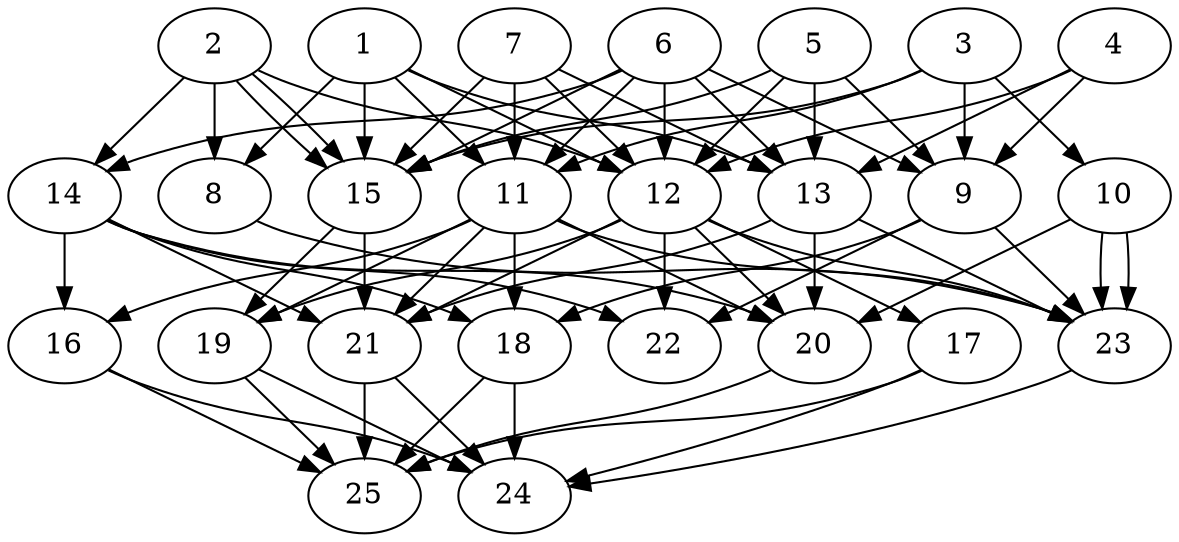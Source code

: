 // DAG automatically generated by daggen at Thu Oct  3 14:00:40 2019
// ./daggen --dot -n 25 --ccr 0.3 --fat 0.7 --regular 0.7 --density 0.9 --mindata 5242880 --maxdata 52428800 
digraph G {
  1 [size="34013867", alpha="0.17", expect_size="10204160"] 
  1 -> 8 [size ="10204160"]
  1 -> 11 [size ="10204160"]
  1 -> 12 [size ="10204160"]
  1 -> 13 [size ="10204160"]
  1 -> 15 [size ="10204160"]
  2 [size="35563520", alpha="0.16", expect_size="10669056"] 
  2 -> 8 [size ="10669056"]
  2 -> 12 [size ="10669056"]
  2 -> 14 [size ="10669056"]
  2 -> 15 [size ="10669056"]
  2 -> 15 [size ="10669056"]
  3 [size="143011840", alpha="0.06", expect_size="42903552"] 
  3 -> 9 [size ="42903552"]
  3 -> 10 [size ="42903552"]
  3 -> 11 [size ="42903552"]
  3 -> 15 [size ="42903552"]
  4 [size="40837120", alpha="0.14", expect_size="12251136"] 
  4 -> 9 [size ="12251136"]
  4 -> 12 [size ="12251136"]
  4 -> 13 [size ="12251136"]
  5 [size="80397653", alpha="0.15", expect_size="24119296"] 
  5 -> 9 [size ="24119296"]
  5 -> 12 [size ="24119296"]
  5 -> 13 [size ="24119296"]
  5 -> 15 [size ="24119296"]
  6 [size="130426880", alpha="0.02", expect_size="39128064"] 
  6 -> 9 [size ="39128064"]
  6 -> 11 [size ="39128064"]
  6 -> 12 [size ="39128064"]
  6 -> 13 [size ="39128064"]
  6 -> 14 [size ="39128064"]
  6 -> 15 [size ="39128064"]
  7 [size="132362240", alpha="0.09", expect_size="39708672"] 
  7 -> 11 [size ="39708672"]
  7 -> 12 [size ="39708672"]
  7 -> 13 [size ="39708672"]
  7 -> 15 [size ="39708672"]
  8 [size="169861120", alpha="0.17", expect_size="50958336"] 
  8 -> 23 [size ="50958336"]
  9 [size="117415253", alpha="0.10", expect_size="35224576"] 
  9 -> 18 [size ="35224576"]
  9 -> 22 [size ="35224576"]
  9 -> 23 [size ="35224576"]
  10 [size="141431467", alpha="0.19", expect_size="42429440"] 
  10 -> 20 [size ="42429440"]
  10 -> 23 [size ="42429440"]
  10 -> 23 [size ="42429440"]
  11 [size="82312533", alpha="0.10", expect_size="24693760"] 
  11 -> 16 [size ="24693760"]
  11 -> 18 [size ="24693760"]
  11 -> 19 [size ="24693760"]
  11 -> 20 [size ="24693760"]
  11 -> 21 [size ="24693760"]
  11 -> 23 [size ="24693760"]
  12 [size="55152640", alpha="0.07", expect_size="16545792"] 
  12 -> 17 [size ="16545792"]
  12 -> 19 [size ="16545792"]
  12 -> 20 [size ="16545792"]
  12 -> 21 [size ="16545792"]
  12 -> 22 [size ="16545792"]
  12 -> 23 [size ="16545792"]
  13 [size="25907200", alpha="0.07", expect_size="7772160"] 
  13 -> 20 [size ="7772160"]
  13 -> 21 [size ="7772160"]
  13 -> 23 [size ="7772160"]
  14 [size="76434773", alpha="0.06", expect_size="22930432"] 
  14 -> 16 [size ="22930432"]
  14 -> 18 [size ="22930432"]
  14 -> 20 [size ="22930432"]
  14 -> 21 [size ="22930432"]
  14 -> 22 [size ="22930432"]
  15 [size="31269547", alpha="0.13", expect_size="9380864"] 
  15 -> 19 [size ="9380864"]
  15 -> 21 [size ="9380864"]
  16 [size="149640533", alpha="0.04", expect_size="44892160"] 
  16 -> 24 [size ="44892160"]
  16 -> 25 [size ="44892160"]
  17 [size="167540053", alpha="0.17", expect_size="50262016"] 
  17 -> 24 [size ="50262016"]
  17 -> 25 [size ="50262016"]
  18 [size="82203307", alpha="0.11", expect_size="24660992"] 
  18 -> 24 [size ="24660992"]
  18 -> 25 [size ="24660992"]
  19 [size="59002880", alpha="0.16", expect_size="17700864"] 
  19 -> 24 [size ="17700864"]
  19 -> 25 [size ="17700864"]
  20 [size="135256747", alpha="0.11", expect_size="40577024"] 
  20 -> 25 [size ="40577024"]
  21 [size="123733333", alpha="0.08", expect_size="37120000"] 
  21 -> 24 [size ="37120000"]
  21 -> 25 [size ="37120000"]
  22 [size="44499627", alpha="0.08", expect_size="13349888"] 
  23 [size="101079040", alpha="0.03", expect_size="30323712"] 
  23 -> 24 [size ="30323712"]
  24 [size="158788267", alpha="0.02", expect_size="47636480"] 
  25 [size="50984960", alpha="0.08", expect_size="15295488"] 
}

